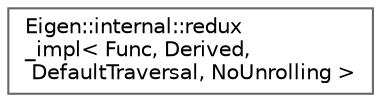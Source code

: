 digraph "类继承关系图"
{
 // LATEX_PDF_SIZE
  bgcolor="transparent";
  edge [fontname=Helvetica,fontsize=10,labelfontname=Helvetica,labelfontsize=10];
  node [fontname=Helvetica,fontsize=10,shape=box,height=0.2,width=0.4];
  rankdir="LR";
  Node0 [id="Node000000",label="Eigen::internal::redux\l_impl\< Func, Derived,\l DefaultTraversal, NoUnrolling \>",height=0.2,width=0.4,color="grey40", fillcolor="white", style="filled",URL="$struct_eigen_1_1internal_1_1redux__impl_3_01_func_00_01_derived_00_01_default_traversal_00_01_no_unrolling_01_4.html",tooltip=" "];
}
